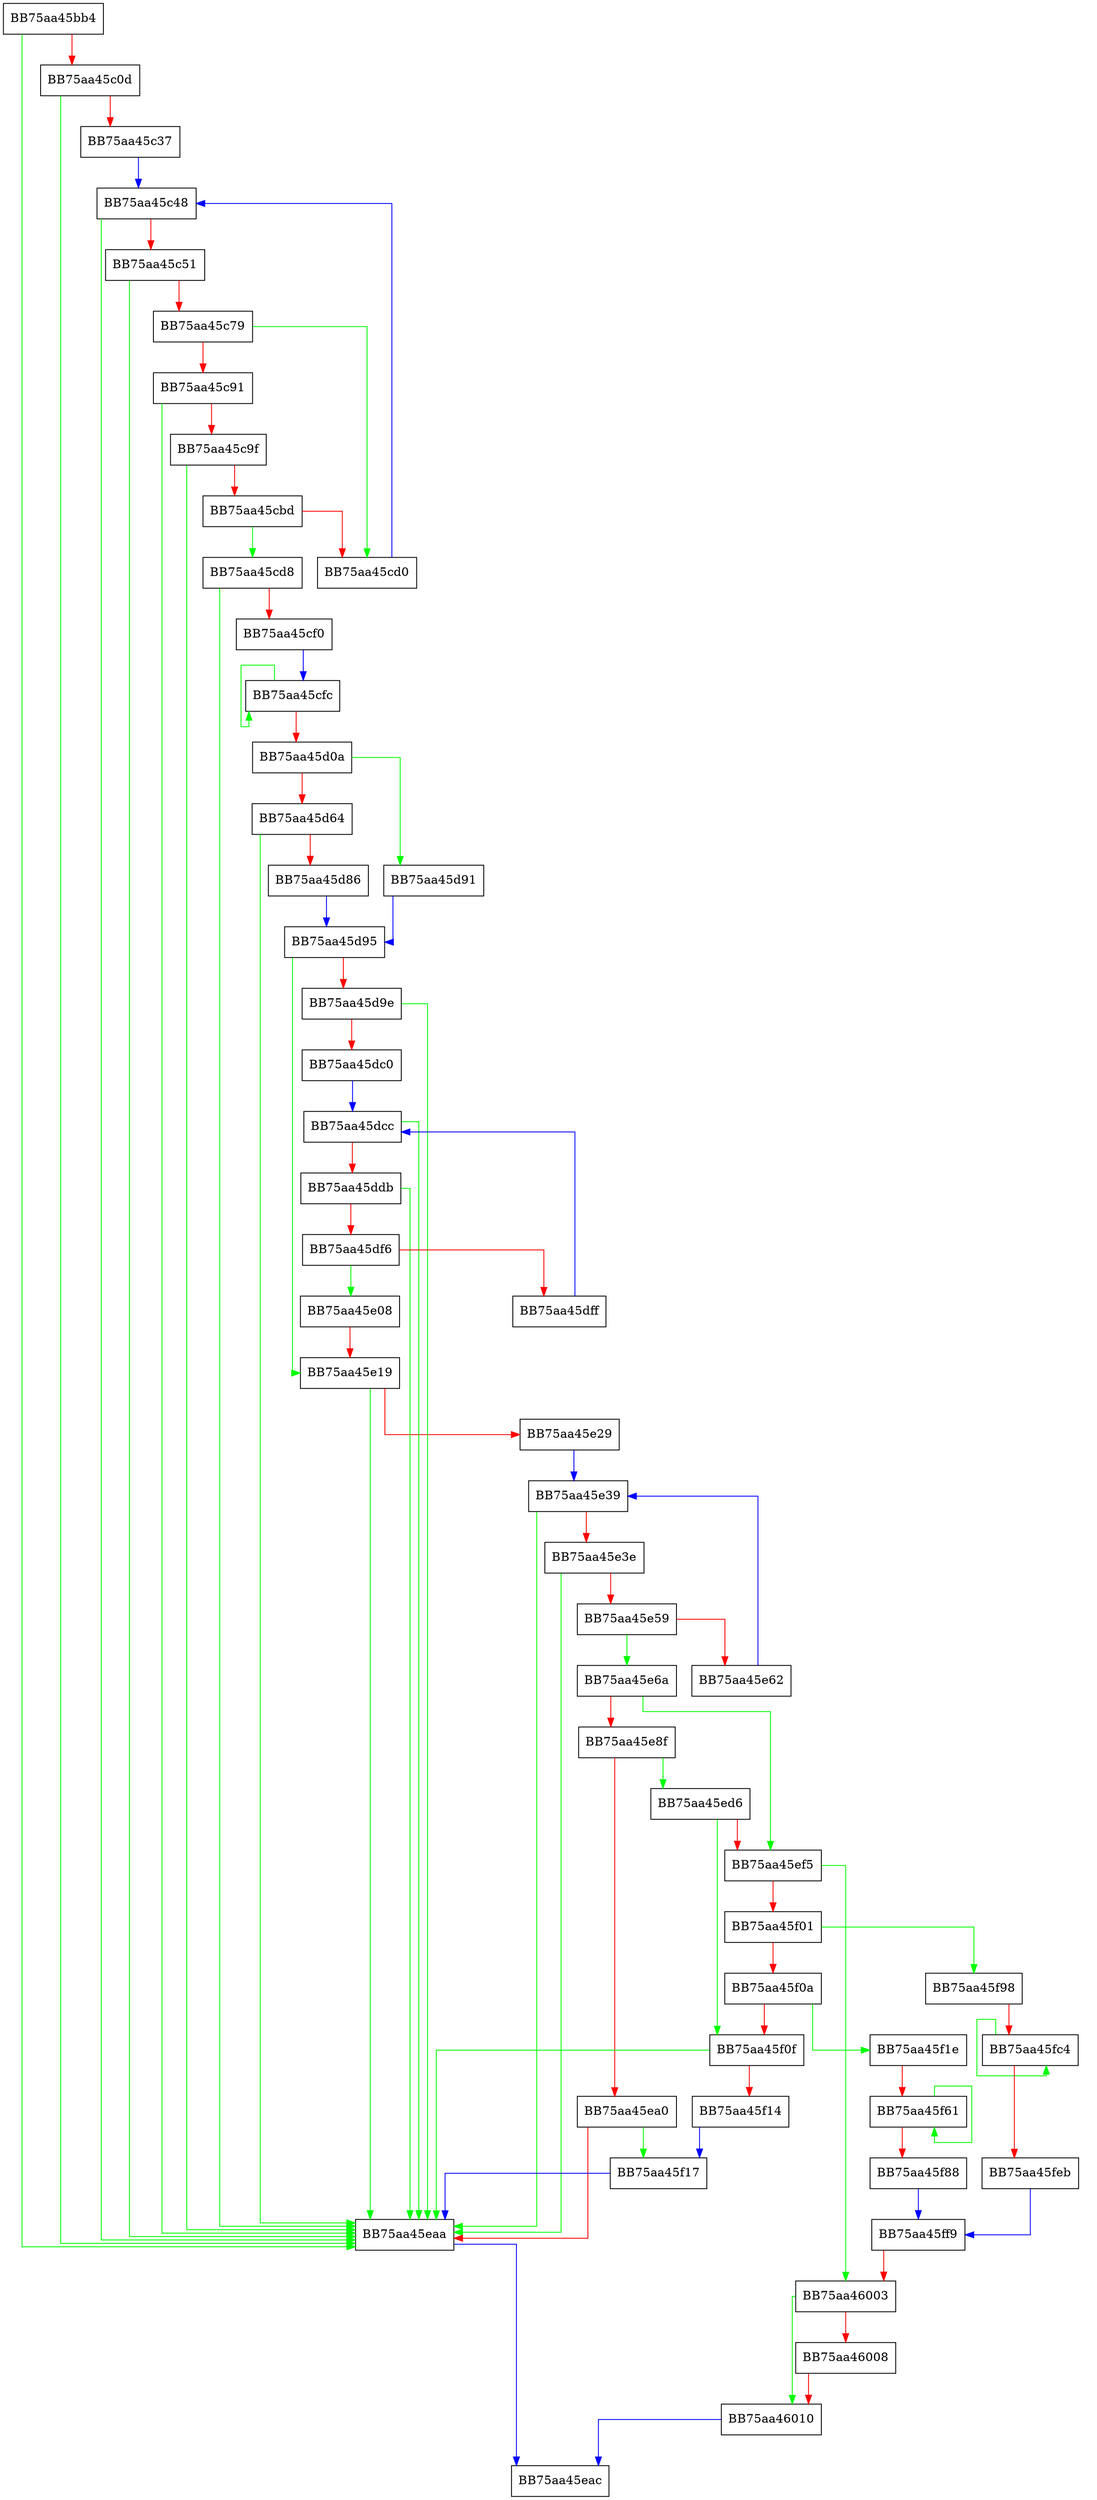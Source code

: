 digraph LoadMachOFileCertInfo {
  node [shape="box"];
  graph [splines=ortho];
  BB75aa45bb4 -> BB75aa45eaa [color="green"];
  BB75aa45bb4 -> BB75aa45c0d [color="red"];
  BB75aa45c0d -> BB75aa45eaa [color="green"];
  BB75aa45c0d -> BB75aa45c37 [color="red"];
  BB75aa45c37 -> BB75aa45c48 [color="blue"];
  BB75aa45c48 -> BB75aa45eaa [color="green"];
  BB75aa45c48 -> BB75aa45c51 [color="red"];
  BB75aa45c51 -> BB75aa45eaa [color="green"];
  BB75aa45c51 -> BB75aa45c79 [color="red"];
  BB75aa45c79 -> BB75aa45cd0 [color="green"];
  BB75aa45c79 -> BB75aa45c91 [color="red"];
  BB75aa45c91 -> BB75aa45eaa [color="green"];
  BB75aa45c91 -> BB75aa45c9f [color="red"];
  BB75aa45c9f -> BB75aa45eaa [color="green"];
  BB75aa45c9f -> BB75aa45cbd [color="red"];
  BB75aa45cbd -> BB75aa45cd8 [color="green"];
  BB75aa45cbd -> BB75aa45cd0 [color="red"];
  BB75aa45cd0 -> BB75aa45c48 [color="blue"];
  BB75aa45cd8 -> BB75aa45eaa [color="green"];
  BB75aa45cd8 -> BB75aa45cf0 [color="red"];
  BB75aa45cf0 -> BB75aa45cfc [color="blue"];
  BB75aa45cfc -> BB75aa45cfc [color="green"];
  BB75aa45cfc -> BB75aa45d0a [color="red"];
  BB75aa45d0a -> BB75aa45d91 [color="green"];
  BB75aa45d0a -> BB75aa45d64 [color="red"];
  BB75aa45d64 -> BB75aa45eaa [color="green"];
  BB75aa45d64 -> BB75aa45d86 [color="red"];
  BB75aa45d86 -> BB75aa45d95 [color="blue"];
  BB75aa45d91 -> BB75aa45d95 [color="blue"];
  BB75aa45d95 -> BB75aa45e19 [color="green"];
  BB75aa45d95 -> BB75aa45d9e [color="red"];
  BB75aa45d9e -> BB75aa45eaa [color="green"];
  BB75aa45d9e -> BB75aa45dc0 [color="red"];
  BB75aa45dc0 -> BB75aa45dcc [color="blue"];
  BB75aa45dcc -> BB75aa45eaa [color="green"];
  BB75aa45dcc -> BB75aa45ddb [color="red"];
  BB75aa45ddb -> BB75aa45eaa [color="green"];
  BB75aa45ddb -> BB75aa45df6 [color="red"];
  BB75aa45df6 -> BB75aa45e08 [color="green"];
  BB75aa45df6 -> BB75aa45dff [color="red"];
  BB75aa45dff -> BB75aa45dcc [color="blue"];
  BB75aa45e08 -> BB75aa45e19 [color="red"];
  BB75aa45e19 -> BB75aa45eaa [color="green"];
  BB75aa45e19 -> BB75aa45e29 [color="red"];
  BB75aa45e29 -> BB75aa45e39 [color="blue"];
  BB75aa45e39 -> BB75aa45eaa [color="green"];
  BB75aa45e39 -> BB75aa45e3e [color="red"];
  BB75aa45e3e -> BB75aa45eaa [color="green"];
  BB75aa45e3e -> BB75aa45e59 [color="red"];
  BB75aa45e59 -> BB75aa45e6a [color="green"];
  BB75aa45e59 -> BB75aa45e62 [color="red"];
  BB75aa45e62 -> BB75aa45e39 [color="blue"];
  BB75aa45e6a -> BB75aa45ef5 [color="green"];
  BB75aa45e6a -> BB75aa45e8f [color="red"];
  BB75aa45e8f -> BB75aa45ed6 [color="green"];
  BB75aa45e8f -> BB75aa45ea0 [color="red"];
  BB75aa45ea0 -> BB75aa45f17 [color="green"];
  BB75aa45ea0 -> BB75aa45eaa [color="red"];
  BB75aa45eaa -> BB75aa45eac [color="blue"];
  BB75aa45ed6 -> BB75aa45f0f [color="green"];
  BB75aa45ed6 -> BB75aa45ef5 [color="red"];
  BB75aa45ef5 -> BB75aa46003 [color="green"];
  BB75aa45ef5 -> BB75aa45f01 [color="red"];
  BB75aa45f01 -> BB75aa45f98 [color="green"];
  BB75aa45f01 -> BB75aa45f0a [color="red"];
  BB75aa45f0a -> BB75aa45f1e [color="green"];
  BB75aa45f0a -> BB75aa45f0f [color="red"];
  BB75aa45f0f -> BB75aa45eaa [color="green"];
  BB75aa45f0f -> BB75aa45f14 [color="red"];
  BB75aa45f14 -> BB75aa45f17 [color="blue"];
  BB75aa45f17 -> BB75aa45eaa [color="blue"];
  BB75aa45f1e -> BB75aa45f61 [color="red"];
  BB75aa45f61 -> BB75aa45f61 [color="green"];
  BB75aa45f61 -> BB75aa45f88 [color="red"];
  BB75aa45f88 -> BB75aa45ff9 [color="blue"];
  BB75aa45f98 -> BB75aa45fc4 [color="red"];
  BB75aa45fc4 -> BB75aa45fc4 [color="green"];
  BB75aa45fc4 -> BB75aa45feb [color="red"];
  BB75aa45feb -> BB75aa45ff9 [color="blue"];
  BB75aa45ff9 -> BB75aa46003 [color="red"];
  BB75aa46003 -> BB75aa46010 [color="green"];
  BB75aa46003 -> BB75aa46008 [color="red"];
  BB75aa46008 -> BB75aa46010 [color="red"];
  BB75aa46010 -> BB75aa45eac [color="blue"];
}